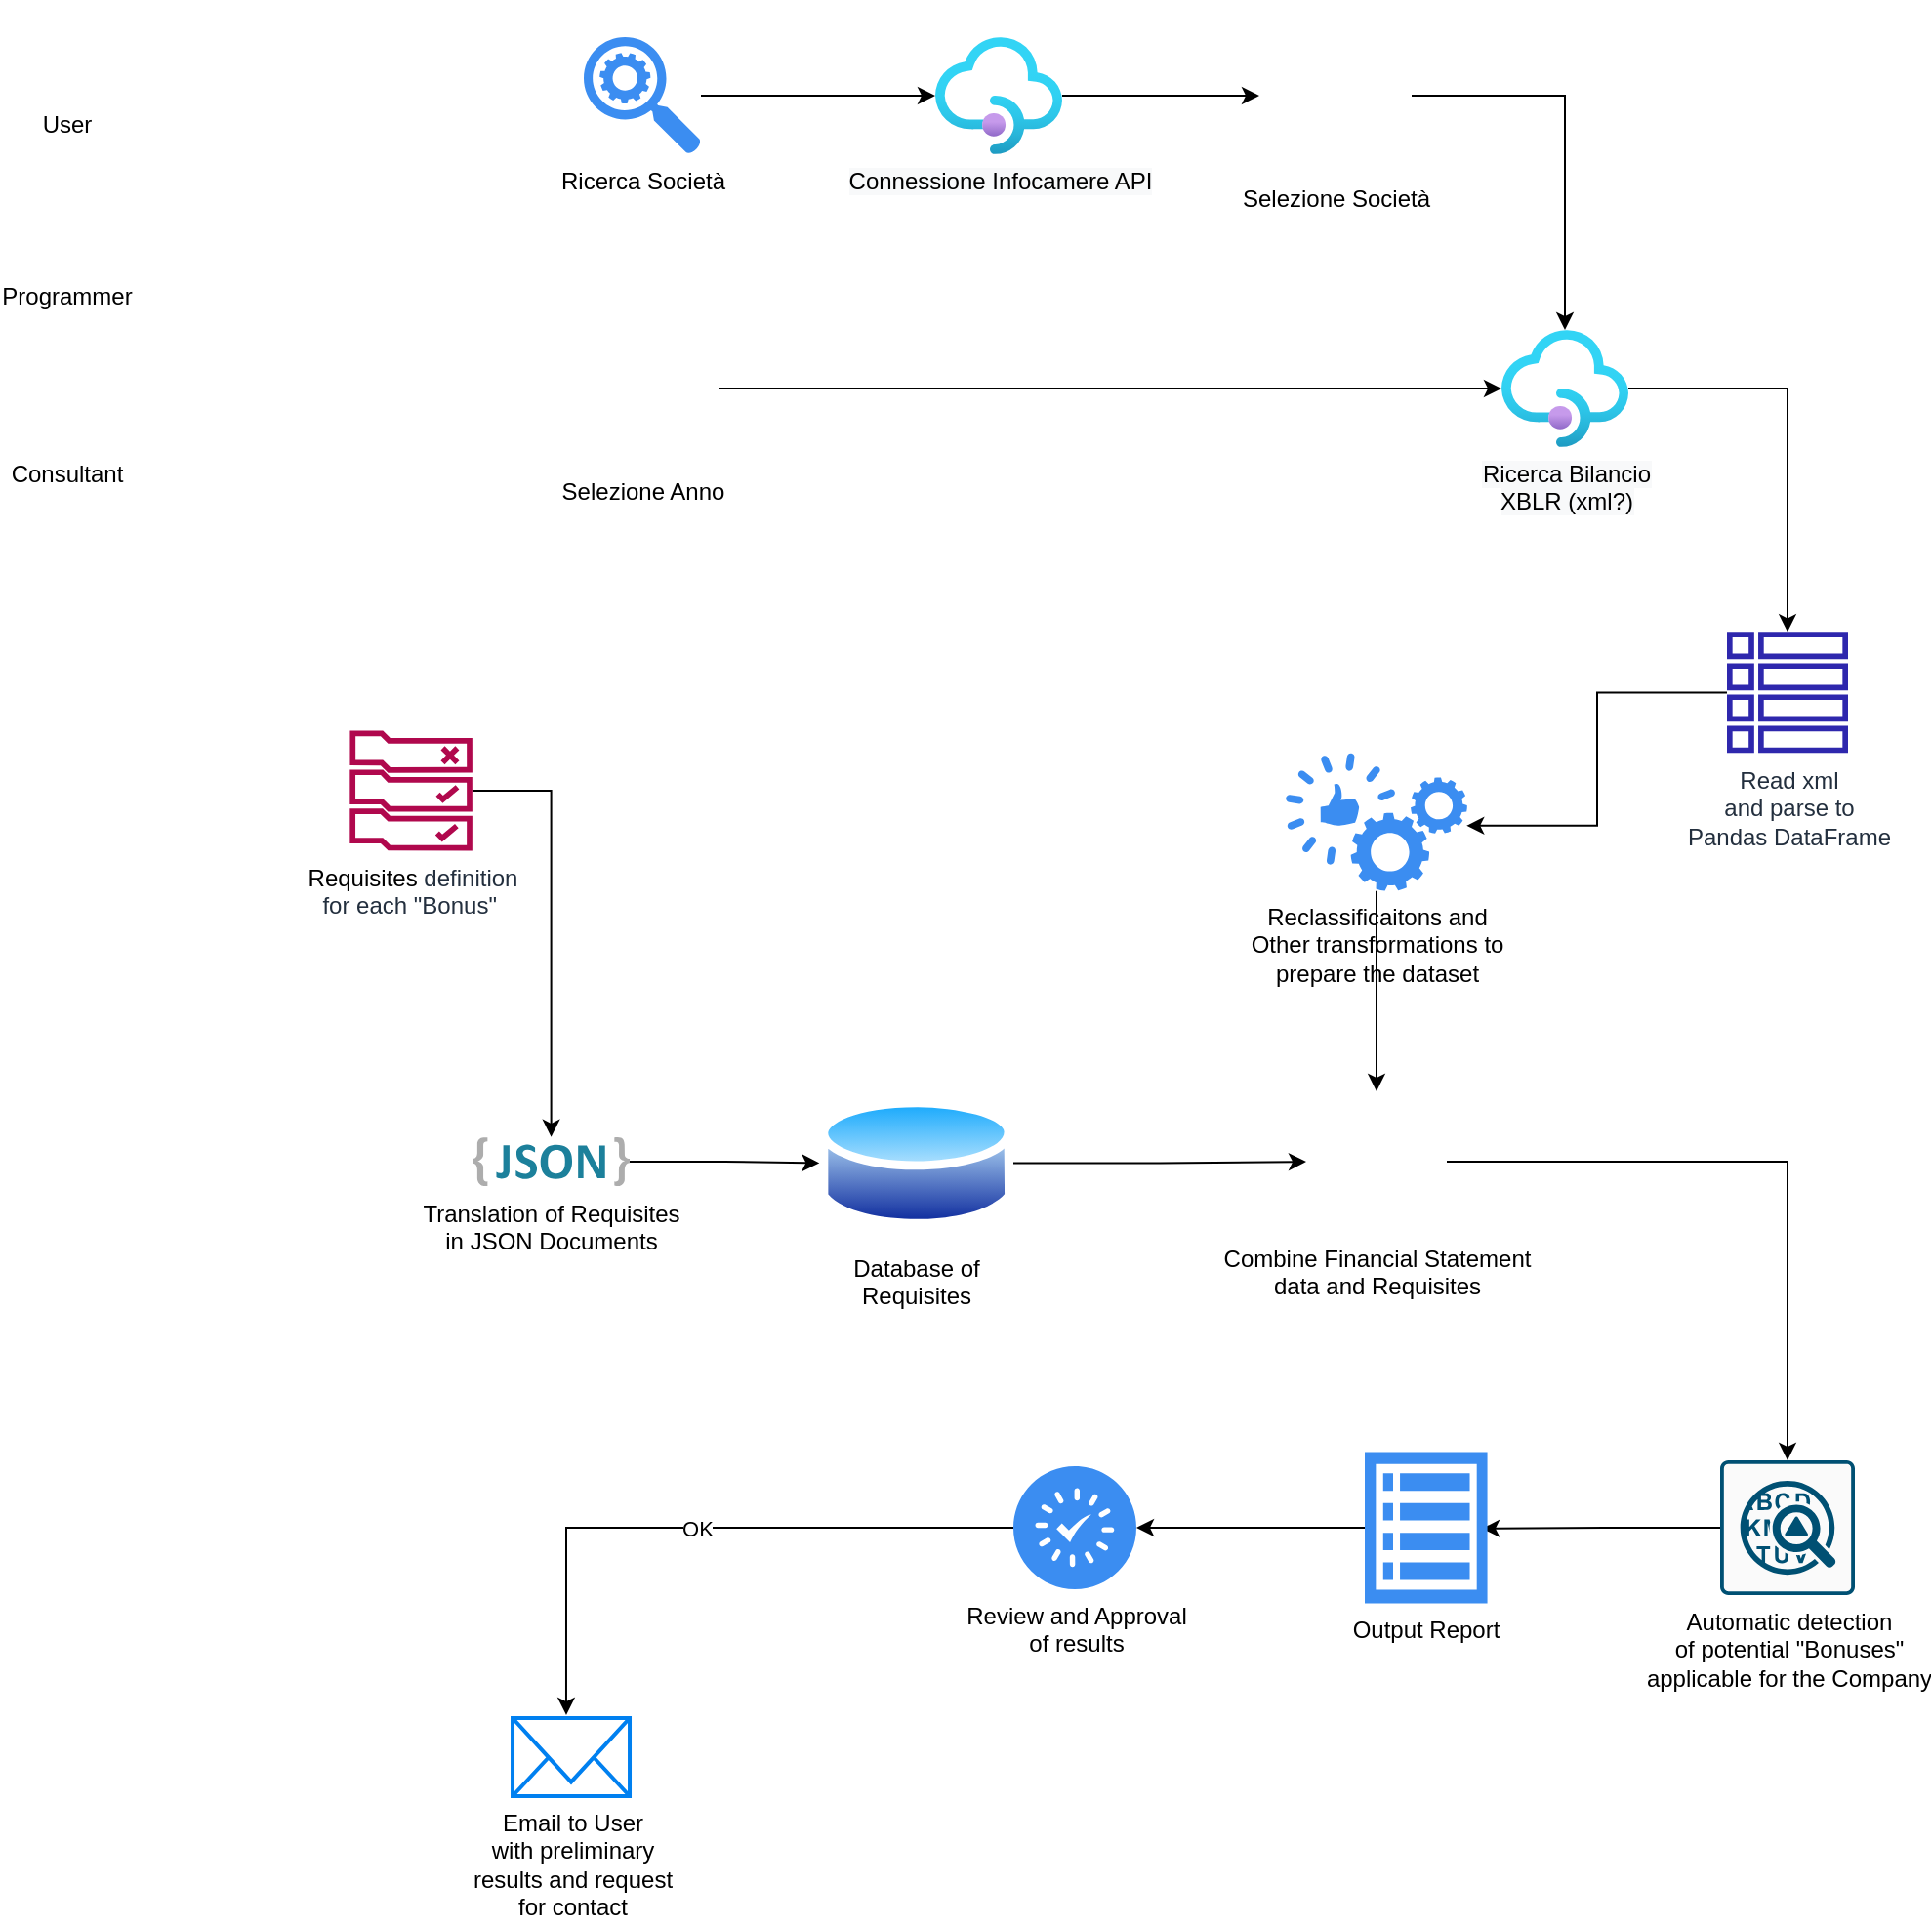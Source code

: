 <mxfile version="20.0.4" type="github">
  <diagram id="gkQaiRN9EQ60-744cFvC" name="Page-1">
    <mxGraphModel dx="1635" dy="913" grid="1" gridSize="10" guides="1" tooltips="1" connect="1" arrows="1" fold="1" page="1" pageScale="1" pageWidth="1169" pageHeight="1654" math="0" shadow="0">
      <root>
        <mxCell id="0" />
        <mxCell id="1" parent="0" />
        <mxCell id="7e6zY1MCRto-hFeujtTe-12" style="edgeStyle=orthogonalEdgeStyle;rounded=0;orthogonalLoop=1;jettySize=auto;html=1;" edge="1" parent="1" source="7e6zY1MCRto-hFeujtTe-7" target="7e6zY1MCRto-hFeujtTe-11">
          <mxGeometry relative="1" as="geometry" />
        </mxCell>
        <mxCell id="7e6zY1MCRto-hFeujtTe-7" value="&lt;span style=&quot;background-color: rgb(248, 249, 250);&quot;&gt;Connessione Infocamere API&lt;/span&gt;" style="aspect=fixed;html=1;points=[];align=center;image;fontSize=12;image=img/lib/azure2/app_services/API_Management_Services.svg;" vertex="1" parent="1">
          <mxGeometry x="500" y="29" width="65" height="60" as="geometry" />
        </mxCell>
        <mxCell id="7e6zY1MCRto-hFeujtTe-10" style="edgeStyle=orthogonalEdgeStyle;rounded=0;orthogonalLoop=1;jettySize=auto;html=1;" edge="1" parent="1" source="7e6zY1MCRto-hFeujtTe-9" target="7e6zY1MCRto-hFeujtTe-7">
          <mxGeometry relative="1" as="geometry" />
        </mxCell>
        <mxCell id="7e6zY1MCRto-hFeujtTe-9" value="Ricerca Società&lt;br&gt;" style="sketch=0;html=1;aspect=fixed;strokeColor=none;shadow=0;align=center;verticalAlign=top;fillColor=#3B8DF1;shape=mxgraph.gcp2.search_api;labelPosition=center;verticalLabelPosition=bottom;" vertex="1" parent="1">
          <mxGeometry x="320" y="29" width="60" height="60" as="geometry" />
        </mxCell>
        <mxCell id="7e6zY1MCRto-hFeujtTe-29" style="edgeStyle=orthogonalEdgeStyle;rounded=0;orthogonalLoop=1;jettySize=auto;html=1;exitX=1;exitY=0.5;exitDx=0;exitDy=0;" edge="1" parent="1" source="7e6zY1MCRto-hFeujtTe-11" target="7e6zY1MCRto-hFeujtTe-13">
          <mxGeometry relative="1" as="geometry" />
        </mxCell>
        <mxCell id="7e6zY1MCRto-hFeujtTe-11" value="Selezione Società" style="shape=image;html=1;verticalAlign=top;verticalLabelPosition=bottom;labelBackgroundColor=#ffffff;imageAspect=0;aspect=fixed;image=https://cdn1.iconfinder.com/data/icons/hawcons/32/699458-icon-27-one-finger-click-128.png" vertex="1" parent="1">
          <mxGeometry x="666" y="20" width="78" height="78" as="geometry" />
        </mxCell>
        <mxCell id="7e6zY1MCRto-hFeujtTe-36" style="edgeStyle=orthogonalEdgeStyle;rounded=0;orthogonalLoop=1;jettySize=auto;html=1;" edge="1" parent="1" source="7e6zY1MCRto-hFeujtTe-13" target="7e6zY1MCRto-hFeujtTe-38">
          <mxGeometry relative="1" as="geometry">
            <mxPoint x="940" y="209" as="targetPoint" />
          </mxGeometry>
        </mxCell>
        <mxCell id="7e6zY1MCRto-hFeujtTe-13" value="&lt;span style=&quot;background-color: rgb(248, 249, 250);&quot;&gt;Ricerca Bilancio&lt;br&gt;XBLR (xml?)&lt;br&gt;&lt;/span&gt;" style="aspect=fixed;html=1;points=[];align=center;image;fontSize=12;image=img/lib/azure2/app_services/API_Management_Services.svg;" vertex="1" parent="1">
          <mxGeometry x="790" y="179" width="65" height="60" as="geometry" />
        </mxCell>
        <mxCell id="7e6zY1MCRto-hFeujtTe-28" style="edgeStyle=orthogonalEdgeStyle;rounded=0;orthogonalLoop=1;jettySize=auto;html=1;exitX=1;exitY=0.5;exitDx=0;exitDy=0;" edge="1" parent="1" source="7e6zY1MCRto-hFeujtTe-27" target="7e6zY1MCRto-hFeujtTe-13">
          <mxGeometry relative="1" as="geometry" />
        </mxCell>
        <mxCell id="7e6zY1MCRto-hFeujtTe-27" value="Selezione Anno" style="shape=image;html=1;verticalAlign=top;verticalLabelPosition=bottom;labelBackgroundColor=#ffffff;imageAspect=0;aspect=fixed;image=https://cdn1.iconfinder.com/data/icons/hawcons/32/699458-icon-27-one-finger-click-128.png" vertex="1" parent="1">
          <mxGeometry x="311" y="170" width="78" height="78" as="geometry" />
        </mxCell>
        <mxCell id="7e6zY1MCRto-hFeujtTe-73" style="edgeStyle=orthogonalEdgeStyle;rounded=0;orthogonalLoop=1;jettySize=auto;html=1;entryX=0.996;entryY=0.527;entryDx=0;entryDy=0;entryPerimeter=0;" edge="1" parent="1" source="7e6zY1MCRto-hFeujtTe-38" target="7e6zY1MCRto-hFeujtTe-70">
          <mxGeometry relative="1" as="geometry" />
        </mxCell>
        <mxCell id="7e6zY1MCRto-hFeujtTe-38" value="Read xml&lt;br&gt;and parse to&lt;br&gt;Pandas DataFrame" style="sketch=0;outlineConnect=0;fontColor=#232F3E;gradientColor=none;fillColor=#2E27AD;strokeColor=none;dashed=0;verticalLabelPosition=bottom;verticalAlign=top;align=center;html=1;fontSize=12;fontStyle=0;aspect=fixed;pointerEvents=1;shape=mxgraph.aws4.table;" vertex="1" parent="1">
          <mxGeometry x="905.5" y="333.66" width="62" height="62" as="geometry" />
        </mxCell>
        <mxCell id="7e6zY1MCRto-hFeujtTe-57" style="edgeStyle=orthogonalEdgeStyle;rounded=0;orthogonalLoop=1;jettySize=auto;html=1;" edge="1" parent="1" source="7e6zY1MCRto-hFeujtTe-50" target="7e6zY1MCRto-hFeujtTe-54">
          <mxGeometry relative="1" as="geometry">
            <mxPoint x="310" y="540" as="targetPoint" />
          </mxGeometry>
        </mxCell>
        <mxCell id="7e6zY1MCRto-hFeujtTe-50" value="&lt;span style=&quot;color: rgb(0, 0, 0); background-color: rgb(255, 255, 255);&quot;&gt;Requisites&amp;nbsp;&lt;/span&gt;definition&lt;br&gt;for each &quot;Bonus&quot;&amp;nbsp;" style="sketch=0;outlineConnect=0;fontColor=#232F3E;gradientColor=none;fillColor=#B0084D;strokeColor=none;dashed=0;verticalLabelPosition=bottom;verticalAlign=top;align=center;html=1;fontSize=12;fontStyle=0;aspect=fixed;pointerEvents=1;shape=mxgraph.aws4.rule_2;" vertex="1" parent="1">
          <mxGeometry x="200" y="384.25" width="63.11" height="61.5" as="geometry" />
        </mxCell>
        <mxCell id="7e6zY1MCRto-hFeujtTe-67" style="edgeStyle=orthogonalEdgeStyle;rounded=0;orthogonalLoop=1;jettySize=auto;html=1;entryX=0;entryY=0.5;entryDx=0;entryDy=0;" edge="1" parent="1" source="7e6zY1MCRto-hFeujtTe-54" target="7e6zY1MCRto-hFeujtTe-66">
          <mxGeometry relative="1" as="geometry" />
        </mxCell>
        <mxCell id="7e6zY1MCRto-hFeujtTe-54" value="Translation of&amp;nbsp;&lt;span style=&quot;background-color: rgb(255, 255, 255);&quot;&gt;Requisites&lt;/span&gt;&lt;br&gt;in JSON Documents" style="dashed=0;outlineConnect=0;html=1;align=center;labelPosition=center;verticalLabelPosition=bottom;verticalAlign=top;shape=mxgraph.weblogos.json_2" vertex="1" parent="1">
          <mxGeometry x="263.11" y="592.4" width="80.4" height="25.2" as="geometry" />
        </mxCell>
        <mxCell id="7e6zY1MCRto-hFeujtTe-65" style="edgeStyle=orthogonalEdgeStyle;rounded=0;orthogonalLoop=1;jettySize=auto;html=1;exitX=1;exitY=0.5;exitDx=0;exitDy=0;entryX=0.5;entryY=0;entryDx=0;entryDy=0;entryPerimeter=0;" edge="1" parent="1" source="7e6zY1MCRto-hFeujtTe-60" target="7e6zY1MCRto-hFeujtTe-64">
          <mxGeometry relative="1" as="geometry" />
        </mxCell>
        <mxCell id="7e6zY1MCRto-hFeujtTe-60" value="Combine Financial Statement&lt;br&gt;data and Requisites" style="shape=image;html=1;verticalAlign=top;verticalLabelPosition=bottom;labelBackgroundColor=#ffffff;imageAspect=0;aspect=fixed;image=https://cdn2.iconfinder.com/data/icons/css-vol-2/24/merge-vertical-128.png" vertex="1" parent="1">
          <mxGeometry x="690" y="569" width="72" height="72" as="geometry" />
        </mxCell>
        <mxCell id="7e6zY1MCRto-hFeujtTe-91" style="edgeStyle=orthogonalEdgeStyle;rounded=0;orthogonalLoop=1;jettySize=auto;html=1;exitX=0;exitY=0.5;exitDx=0;exitDy=0;exitPerimeter=0;entryX=0.956;entryY=0.506;entryDx=0;entryDy=0;entryPerimeter=0;" edge="1" parent="1" source="7e6zY1MCRto-hFeujtTe-64" target="7e6zY1MCRto-hFeujtTe-90">
          <mxGeometry relative="1" as="geometry" />
        </mxCell>
        <mxCell id="7e6zY1MCRto-hFeujtTe-64" value="Automatic detection&lt;br&gt;of potential &quot;Bonuses&quot;&lt;br&gt;applicable for the Company" style="sketch=0;points=[[0.015,0.015,0],[0.985,0.015,0],[0.985,0.985,0],[0.015,0.985,0],[0.25,0,0],[0.5,0,0],[0.75,0,0],[1,0.25,0],[1,0.5,0],[1,0.75,0],[0.75,1,0],[0.5,1,0],[0.25,1,0],[0,0.75,0],[0,0.5,0],[0,0.25,0]];verticalLabelPosition=bottom;html=1;verticalAlign=top;aspect=fixed;align=center;pointerEvents=1;shape=mxgraph.cisco19.rect;prIcon=anomaly_detection;fillColor=#FAFAFA;strokeColor=#005073;" vertex="1" parent="1">
          <mxGeometry x="902" y="758" width="69" height="69" as="geometry" />
        </mxCell>
        <mxCell id="7e6zY1MCRto-hFeujtTe-69" style="edgeStyle=orthogonalEdgeStyle;rounded=0;orthogonalLoop=1;jettySize=auto;html=1;entryX=0;entryY=0.5;entryDx=0;entryDy=0;" edge="1" parent="1" source="7e6zY1MCRto-hFeujtTe-66" target="7e6zY1MCRto-hFeujtTe-60">
          <mxGeometry relative="1" as="geometry" />
        </mxCell>
        <mxCell id="7e6zY1MCRto-hFeujtTe-66" value="Database of&lt;br&gt;Requisites" style="aspect=fixed;perimeter=ellipsePerimeter;html=1;align=center;shadow=0;dashed=0;spacingTop=3;image;image=img/lib/active_directory/database.svg;" vertex="1" parent="1">
          <mxGeometry x="440.68" y="569" width="99.32" height="73.5" as="geometry" />
        </mxCell>
        <mxCell id="7e6zY1MCRto-hFeujtTe-74" style="edgeStyle=orthogonalEdgeStyle;rounded=0;orthogonalLoop=1;jettySize=auto;html=1;" edge="1" parent="1" source="7e6zY1MCRto-hFeujtTe-70" target="7e6zY1MCRto-hFeujtTe-60">
          <mxGeometry relative="1" as="geometry" />
        </mxCell>
        <mxCell id="7e6zY1MCRto-hFeujtTe-70" value="Reclassificaitons and&lt;br&gt;Other transformations to&lt;br&gt;prepare the dataset" style="sketch=0;html=1;aspect=fixed;strokeColor=none;shadow=0;align=center;verticalAlign=top;fillColor=#3B8DF1;shape=mxgraph.gcp2.capabilities;labelPosition=center;verticalLabelPosition=bottom;" vertex="1" parent="1">
          <mxGeometry x="679.5" y="395.66" width="93" height="70.68" as="geometry" />
        </mxCell>
        <mxCell id="7e6zY1MCRto-hFeujtTe-78" value="User" style="shape=image;html=1;verticalAlign=top;verticalLabelPosition=bottom;labelBackgroundColor=#ffffff;imageAspect=0;aspect=fixed;image=https://cdn1.iconfinder.com/data/icons/user-pictures/100/male3-128.png" vertex="1" parent="1">
          <mxGeometry x="30" y="10" width="50" height="50" as="geometry" />
        </mxCell>
        <mxCell id="7e6zY1MCRto-hFeujtTe-79" value="Consultant" style="shape=image;html=1;verticalAlign=top;verticalLabelPosition=bottom;labelBackgroundColor=#ffffff;imageAspect=0;aspect=fixed;image=https://cdn1.iconfinder.com/data/icons/user-pictures/101/malecostume-128.png" vertex="1" parent="1">
          <mxGeometry x="30" y="189" width="50" height="50" as="geometry" />
        </mxCell>
        <mxCell id="7e6zY1MCRto-hFeujtTe-81" value="Programmer" style="shape=image;html=1;verticalAlign=top;verticalLabelPosition=bottom;labelBackgroundColor=#ffffff;imageAspect=0;aspect=fixed;image=https://cdn1.iconfinder.com/data/icons/user-pictures/100/supportfemale-128.png" vertex="1" parent="1">
          <mxGeometry x="30" y="98" width="50" height="50" as="geometry" />
        </mxCell>
        <mxCell id="7e6zY1MCRto-hFeujtTe-82" value="" style="shape=image;html=1;verticalAlign=top;verticalLabelPosition=bottom;labelBackgroundColor=#ffffff;imageAspect=0;aspect=fixed;image=https://cdn1.iconfinder.com/data/icons/user-pictures/100/supportfemale-128.png" vertex="1" parent="1">
          <mxGeometry x="220" y="585" width="35" height="35" as="geometry" />
        </mxCell>
        <mxCell id="7e6zY1MCRto-hFeujtTe-83" value="" style="shape=image;html=1;verticalAlign=top;verticalLabelPosition=bottom;labelBackgroundColor=#ffffff;imageAspect=0;aspect=fixed;image=https://cdn1.iconfinder.com/data/icons/user-pictures/101/malecostume-128.png" vertex="1" parent="1">
          <mxGeometry x="150" y="395.66" width="35" height="35" as="geometry" />
        </mxCell>
        <mxCell id="7e6zY1MCRto-hFeujtTe-84" value="" style="shape=image;html=1;verticalAlign=top;verticalLabelPosition=bottom;labelBackgroundColor=#ffffff;imageAspect=0;aspect=fixed;image=https://cdn1.iconfinder.com/data/icons/user-pictures/100/male3-128.png" vertex="1" parent="1">
          <mxGeometry x="276" y="41.5" width="35" height="35" as="geometry" />
        </mxCell>
        <mxCell id="7e6zY1MCRto-hFeujtTe-85" value="" style="shape=image;html=1;verticalAlign=top;verticalLabelPosition=bottom;labelBackgroundColor=#ffffff;imageAspect=0;aspect=fixed;image=https://cdn1.iconfinder.com/data/icons/user-pictures/100/male3-128.png" vertex="1" parent="1">
          <mxGeometry x="276" y="191.5" width="35" height="35" as="geometry" />
        </mxCell>
        <mxCell id="7e6zY1MCRto-hFeujtTe-86" value="" style="shape=image;html=1;verticalAlign=top;verticalLabelPosition=bottom;labelBackgroundColor=#ffffff;imageAspect=0;aspect=fixed;image=https://cdn1.iconfinder.com/data/icons/user-pictures/100/male3-128.png" vertex="1" parent="1">
          <mxGeometry x="241" y="890" width="35" height="35" as="geometry" />
        </mxCell>
        <mxCell id="7e6zY1MCRto-hFeujtTe-87" value="Email to User&lt;br&gt;with preliminary&lt;br&gt;results and request&lt;br&gt;for contact" style="html=1;verticalLabelPosition=bottom;align=center;labelBackgroundColor=#ffffff;verticalAlign=top;strokeWidth=2;strokeColor=#0080F0;shadow=0;dashed=0;shape=mxgraph.ios7.icons.mail;" vertex="1" parent="1">
          <mxGeometry x="283.51" y="890" width="60" height="40" as="geometry" />
        </mxCell>
        <mxCell id="7e6zY1MCRto-hFeujtTe-95" value="OK" style="edgeStyle=orthogonalEdgeStyle;rounded=0;orthogonalLoop=1;jettySize=auto;html=1;entryX=0.458;entryY=-0.039;entryDx=0;entryDy=0;entryPerimeter=0;" edge="1" parent="1" source="7e6zY1MCRto-hFeujtTe-88" target="7e6zY1MCRto-hFeujtTe-87">
          <mxGeometry relative="1" as="geometry">
            <mxPoint x="170" y="770" as="targetPoint" />
          </mxGeometry>
        </mxCell>
        <mxCell id="7e6zY1MCRto-hFeujtTe-88" value="Review and Approval&lt;br&gt;of results" style="sketch=0;html=1;aspect=fixed;strokeColor=none;shadow=0;align=center;verticalAlign=top;fillColor=#3B8DF1;shape=mxgraph.gcp2.check_2;labelPosition=center;verticalLabelPosition=bottom;" vertex="1" parent="1">
          <mxGeometry x="540" y="761" width="63" height="63" as="geometry" />
        </mxCell>
        <mxCell id="7e6zY1MCRto-hFeujtTe-92" style="edgeStyle=orthogonalEdgeStyle;rounded=0;orthogonalLoop=1;jettySize=auto;html=1;" edge="1" parent="1" source="7e6zY1MCRto-hFeujtTe-90" target="7e6zY1MCRto-hFeujtTe-88">
          <mxGeometry relative="1" as="geometry" />
        </mxCell>
        <mxCell id="7e6zY1MCRto-hFeujtTe-90" value="Output Report" style="sketch=0;html=1;aspect=fixed;strokeColor=none;shadow=0;align=center;verticalAlign=top;fillColor=#3B8DF1;shape=mxgraph.gcp2.view_list;labelPosition=center;verticalLabelPosition=bottom;" vertex="1" parent="1">
          <mxGeometry x="720" y="753.75" width="62.78" height="77.5" as="geometry" />
        </mxCell>
        <mxCell id="7e6zY1MCRto-hFeujtTe-93" value="" style="shape=image;html=1;verticalAlign=top;verticalLabelPosition=bottom;labelBackgroundColor=#ffffff;imageAspect=0;aspect=fixed;image=https://cdn1.iconfinder.com/data/icons/user-pictures/101/malecostume-128.png" vertex="1" parent="1">
          <mxGeometry x="505" y="740" width="35" height="35" as="geometry" />
        </mxCell>
      </root>
    </mxGraphModel>
  </diagram>
</mxfile>
